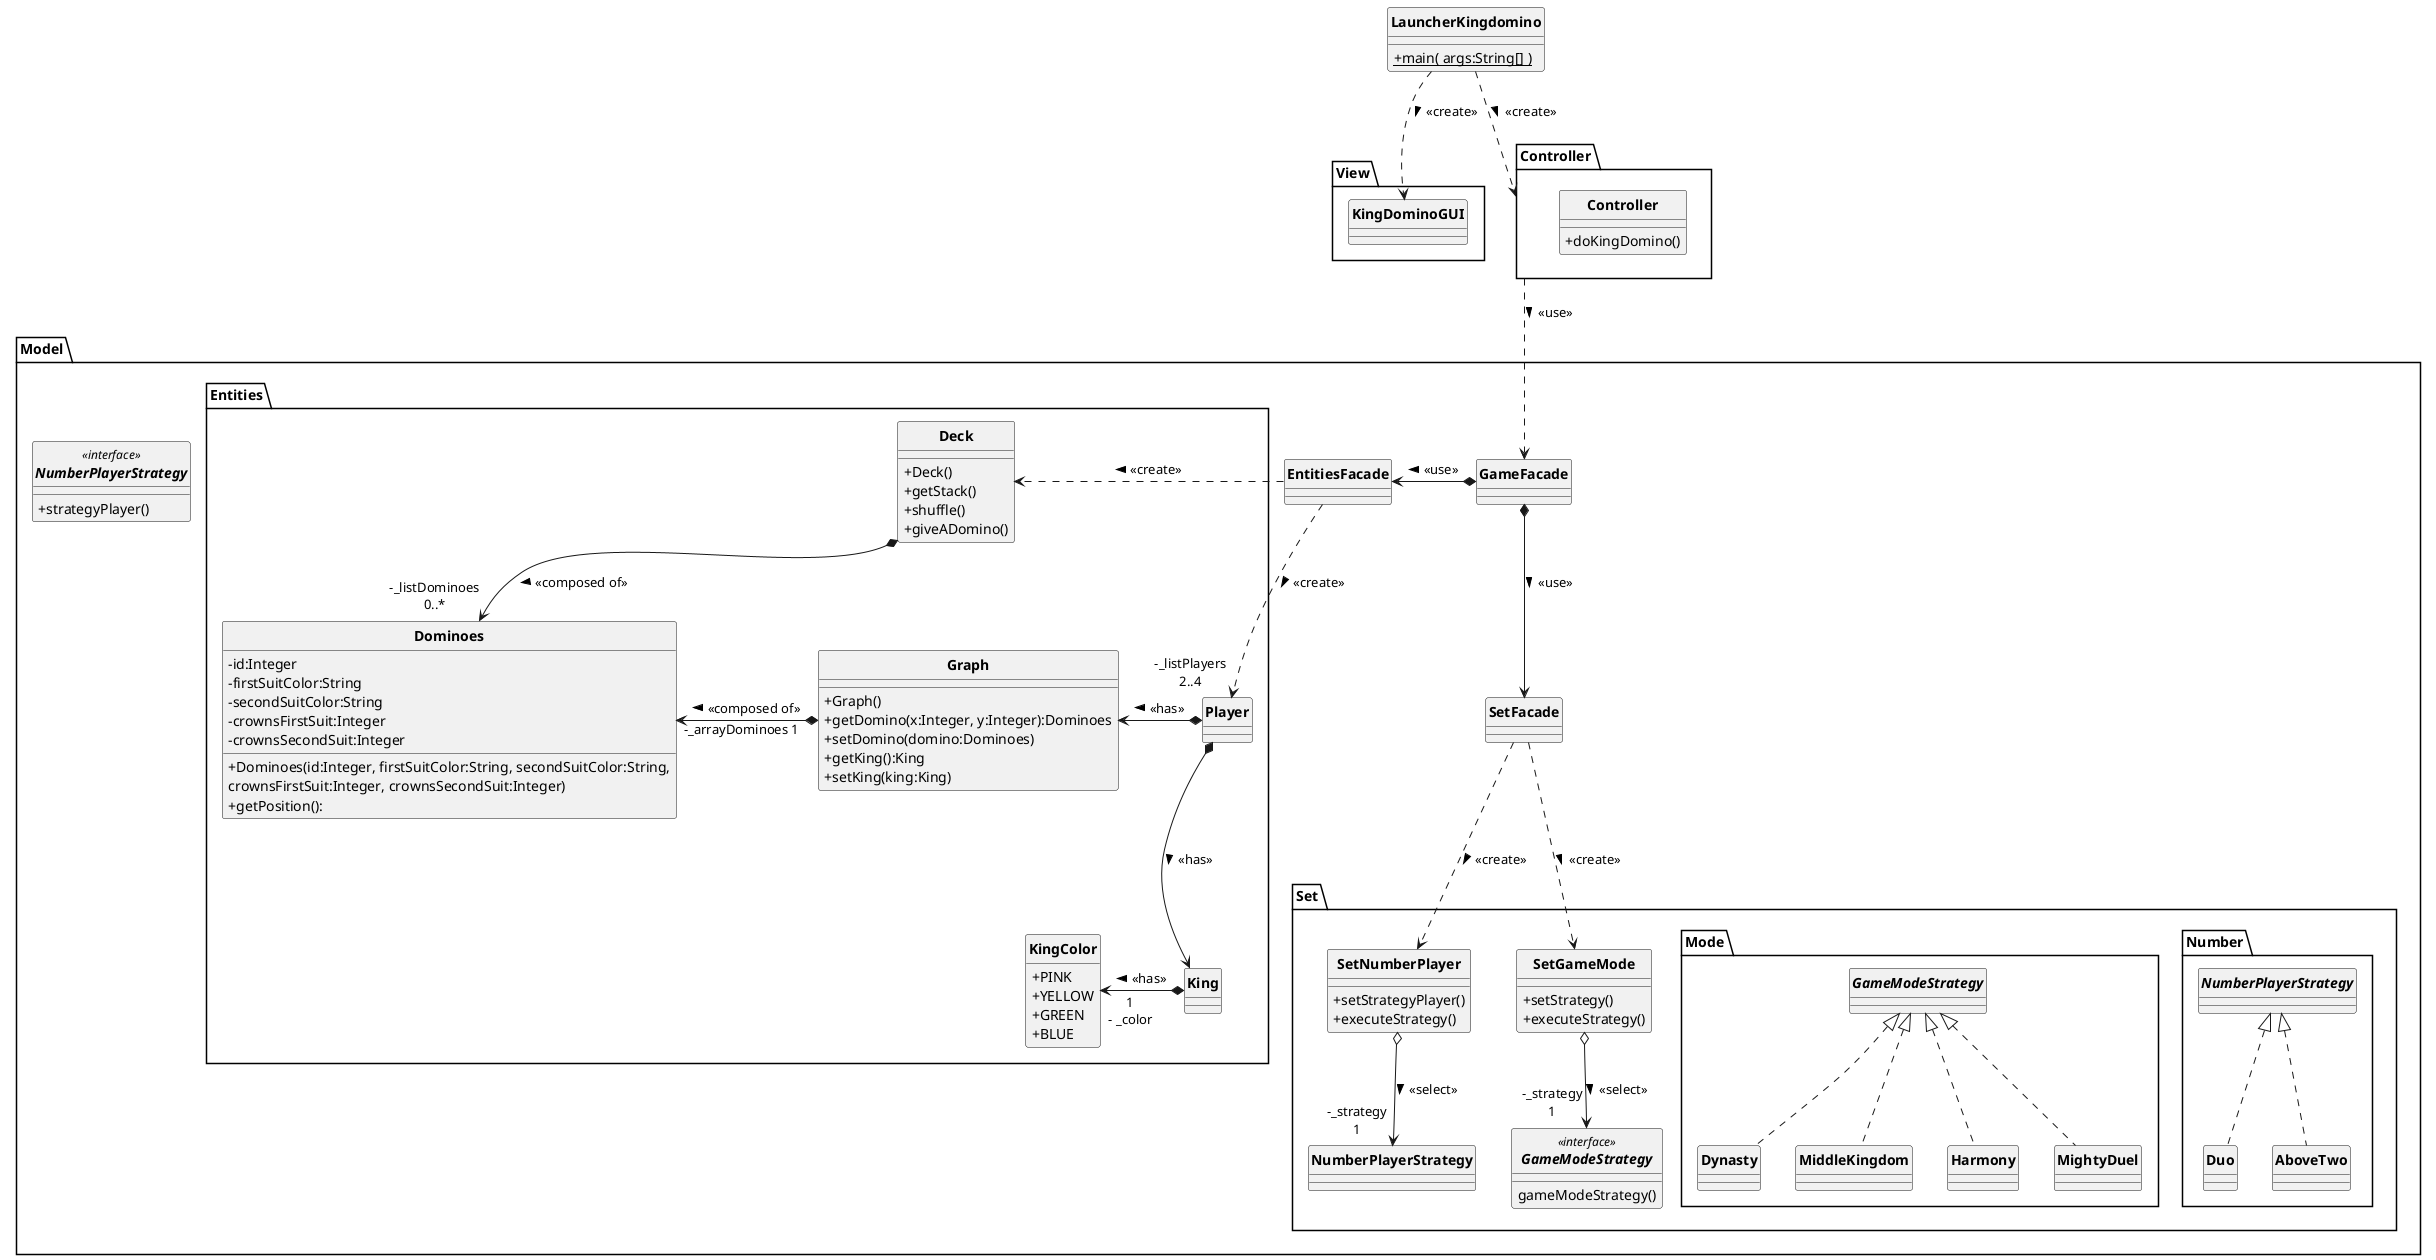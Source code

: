@startuml
skinparam style strictuml
skinparam classAttributeIconSize 0
skinparam classFontStyle Bold
hide enum methods

class LauncherKingdomino{
    + {static} main( args:String[] )
}

package Model{

    class GameFacade{

    }


    class SetFacade{

    }

    class EntitiesFacade{

    }

    package Entities{
            Graph *-l-> Dominoes : <<composed of>> > "-_arrayDominoes 1"
            class Graph {
                +Graph()
                +getDomino(x:Integer, y:Integer):Dominoes
                +setDomino(domino:Dominoes)
                +getKing():King
                +setKing(king:King)

            }
            class King{

            }


        Deck *-d-> "-_listDominoes\n0..*"Dominoes : <<composed of>> >
            class Deck{
                +Deck()
                +getStack()
                +shuffle()
                +giveADomino()
            }

            class Dominoes {
               -id:Integer
               -firstSuitColor:String
               -secondSuitColor:String
               -crownsFirstSuit:Integer
               -crownsSecondSuit:Integer

               +Dominoes(id:Integer, firstSuitColor:String, secondSuitColor:String,
               crownsFirstSuit:Integer, crownsSecondSuit:Integer)
               +getPosition():
            }

            Player *-l-> Graph : > <<has>>
            Player *--> King : > <<has>>
            class Player {

            }

            enum KingColor {
                +PINK
                +YELLOW
                +GREEN
                +BLUE
            }

    }


    package Set{
        class SetNumberPlayer{
                +setStrategyPlayer()
                +executeStrategy()
         }

        SetNumberPlayer o--> "-_strategy\n1"NumberPlayerStrategy: > <<select>>

        package Number{
                class Duo implements NumberPlayerStrategy
                {

                }

                class AboveTwo implements NumberPlayerStrategy
                {

                }
        }


            class SetGameMode{
                +setStrategy()
                +executeStrategy()
            }

            SetGameMode o--> "-_strategy\n1"GameModeStrategy : > <<select>>
            interface GameModeStrategy<<interface>>{
                gameModeStrategy()
            }


            package Mode{
                class Dynasty implements GameModeStrategy{

                }

                class MiddleKingdom implements GameModeStrategy{

                }

                class Harmony implements GameModeStrategy{

                }

                class MightyDuel implements GameModeStrategy{

                }
            }

    }

    interface NumberPlayerStrategy<<interface>>{
        +strategyPlayer()
    }




}

package View {
    class KingDominoGUI
    {

    }
}

package Controller {

    class Controller{
        +doKingDomino()
    }

}

LauncherKingdomino ..> KingDominoGUI : <<create>> >
LauncherKingdomino ..> Controller : <<create>> >
SetFacade ..> SetNumberPlayer : <<create>> >
SetFacade ..> SetGameMode : <<create>> >
GameFacade *--> SetFacade : <<use>> >
GameFacade *-r-> EntitiesFacade : <<use>> >
EntitiesFacade .> Deck : <<create>> >
EntitiesFacade .> "-_listPlayers\n2..4"Player : <<create>> >
Controller ..> GameFacade : <<use>> >
King *-l-> "1\n- _color" KingColor : <<has>> >

@enduml